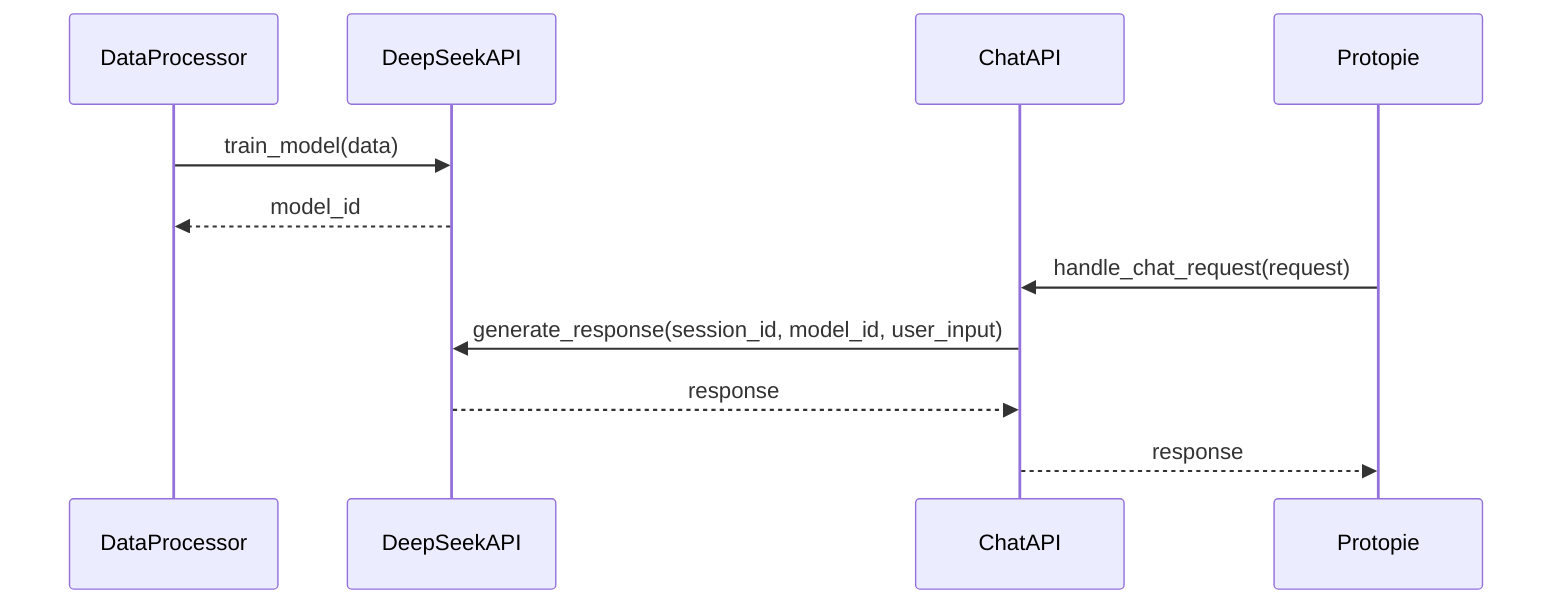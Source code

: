 sequenceDiagram
    participant DP as DataProcessor
    participant DS as DeepSeekAPI
    participant CA as ChatAPI
    participant P as Protopie
    DP->>DS: train_model(data)
    DS-->>DP: model_id
    P->>CA: handle_chat_request(request)
    CA->>DS: generate_response(session_id, model_id, user_input)
    DS-->>CA: response
    CA-->>P: response